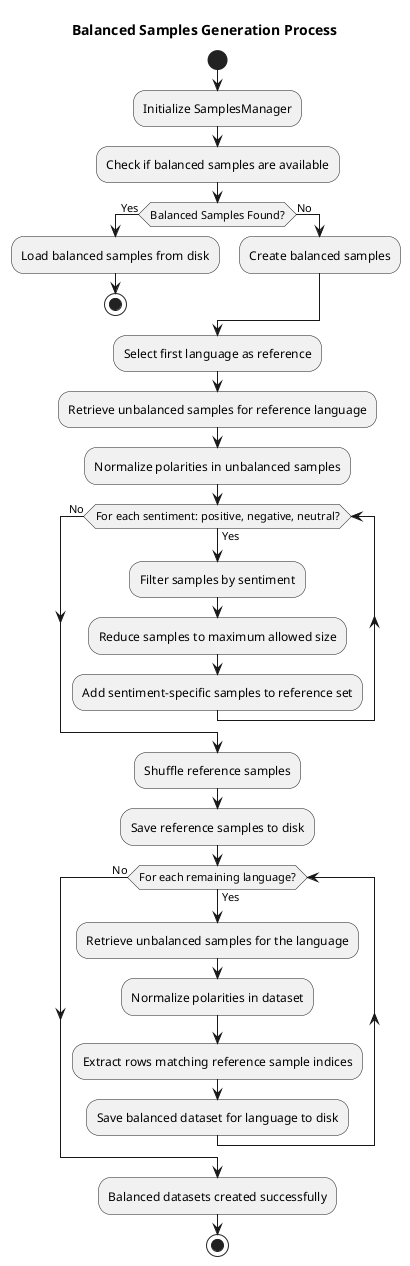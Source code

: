 @startuml
'https://plantuml.com/activity-diagram-beta
title Balanced Samples Generation Process

start

:Initialize SamplesManager;
:Check if balanced samples are available;

if (Balanced Samples Found?) then (Yes)
    :Load balanced samples from disk;
    stop
else (No)
    :Create balanced samples;
endif

:Select first language as reference;
:Retrieve unbalanced samples for reference language;
:Normalize polarities in unbalanced samples;

while (For each sentiment: positive, negative, neutral?) is (Yes)
    :Filter samples by sentiment;
    :Reduce samples to maximum allowed size;
    :Add sentiment-specific samples to reference set;
endwhile (No)

:Shuffle reference samples;
:Save reference samples to disk;

while (For each remaining language?) is (Yes)
    :Retrieve unbalanced samples for the language;
    :Normalize polarities in dataset;
    :Extract rows matching reference sample indices;
    :Save balanced dataset for language to disk;
endwhile (No)

:Balanced datasets created successfully;
stop
@enduml

stop

@enduml
